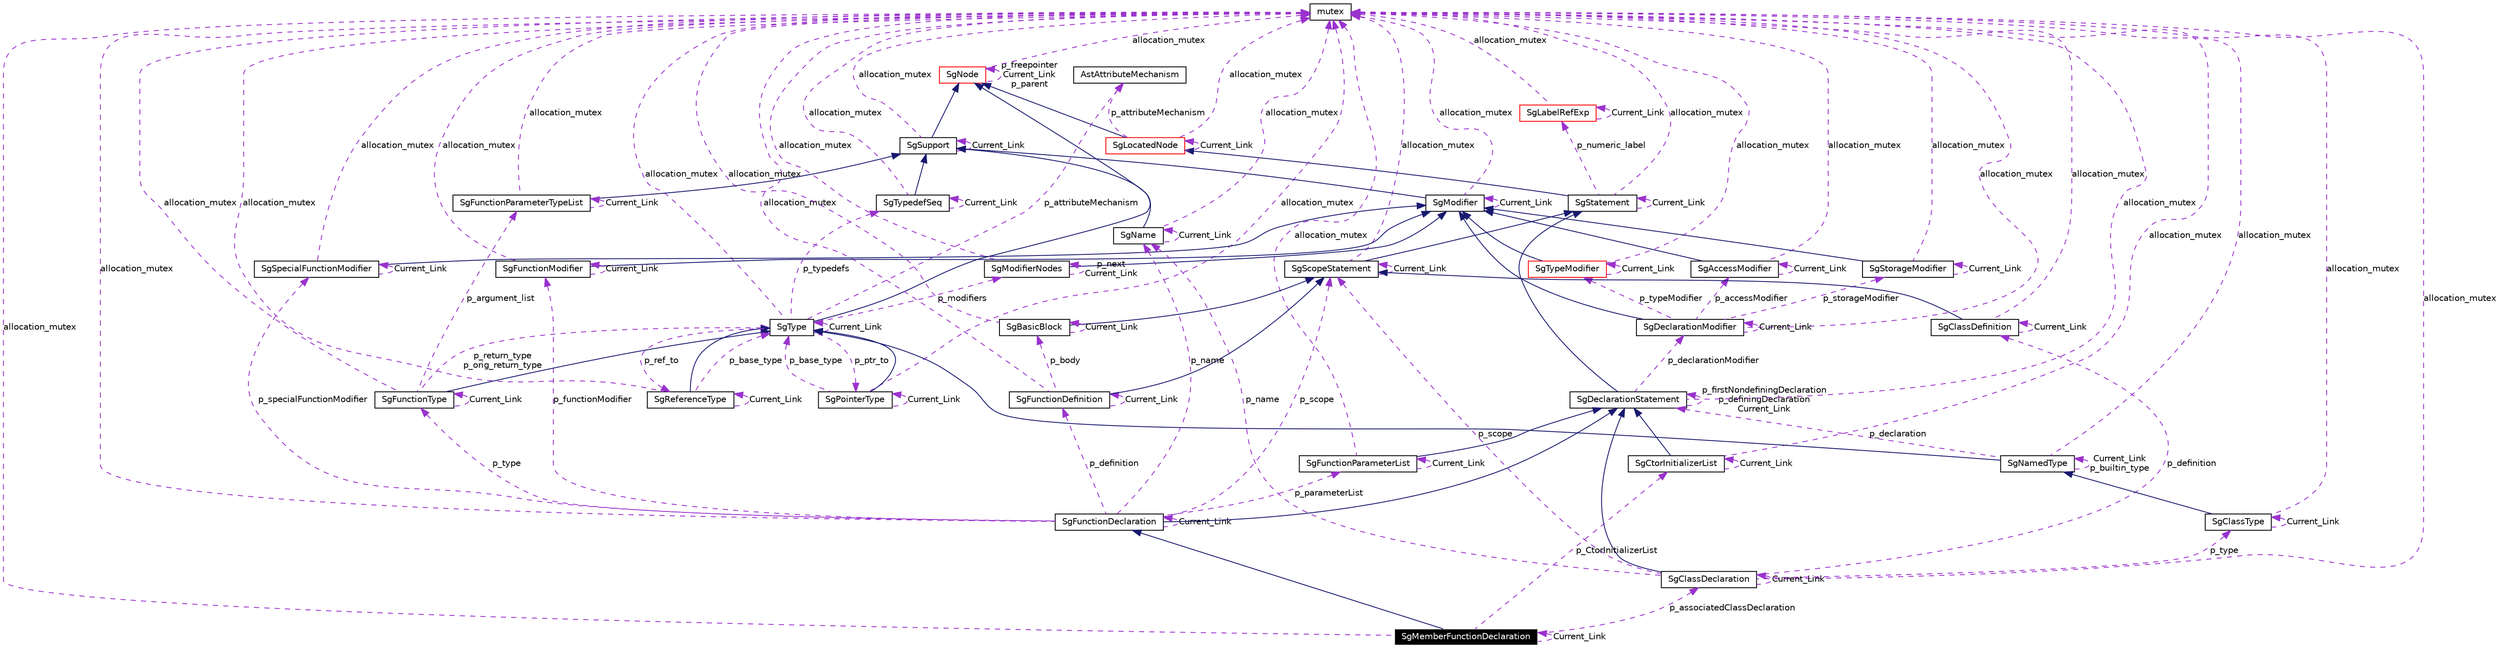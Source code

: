 digraph G
{
  edge [fontname="Helvetica",fontsize=10,labelfontname="Helvetica",labelfontsize=10];
  node [fontname="Helvetica",fontsize=10,shape=record];
  Node1 [label="SgMemberFunctionDeclaration",height=0.2,width=0.4,color="white", fillcolor="black", style="filled" fontcolor="white"];
  Node2 -> Node1 [dir=back,color="midnightblue",fontsize=10,style="solid",fontname="Helvetica"];
  Node2 [label="SgFunctionDeclaration",height=0.2,width=0.4,color="black",URL="$classSgFunctionDeclaration.html"];
  Node3 -> Node2 [dir=back,color="midnightblue",fontsize=10,style="solid",fontname="Helvetica"];
  Node3 [label="SgDeclarationStatement",height=0.2,width=0.4,color="black",URL="$classSgDeclarationStatement.html"];
  Node4 -> Node3 [dir=back,color="midnightblue",fontsize=10,style="solid",fontname="Helvetica"];
  Node4 [label="SgStatement",height=0.2,width=0.4,color="black",URL="$classSgStatement.html"];
  Node5 -> Node4 [dir=back,color="midnightblue",fontsize=10,style="solid",fontname="Helvetica"];
  Node5 [label="SgLocatedNode",height=0.2,width=0.4,color="red",URL="$classSgLocatedNode.html"];
  Node6 -> Node5 [dir=back,color="midnightblue",fontsize=10,style="solid",fontname="Helvetica"];
  Node6 [label="SgNode",height=0.2,width=0.4,color="red",URL="$classSgNode.html"];
  Node6 -> Node6 [dir=back,color="darkorchid3",fontsize=10,style="dashed",label="p_freepointer\nCurrent_Link\np_parent",fontname="Helvetica"];
  Node7 -> Node6 [dir=back,color="darkorchid3",fontsize=10,style="dashed",label="allocation_mutex",fontname="Helvetica"];
  Node7 [label="mutex",height=0.2,width=0.4,color="black",URL="$classmutex.html"];
  Node7 -> Node5 [dir=back,color="darkorchid3",fontsize=10,style="dashed",label="allocation_mutex",fontname="Helvetica"];
  Node8 -> Node5 [dir=back,color="darkorchid3",fontsize=10,style="dashed",label="p_attributeMechanism",fontname="Helvetica"];
  Node8 [label="AstAttributeMechanism",height=0.2,width=0.4,color="black",URL="$classAstAttributeMechanism.html"];
  Node5 -> Node5 [dir=back,color="darkorchid3",fontsize=10,style="dashed",label="Current_Link",fontname="Helvetica"];
  Node9 -> Node4 [dir=back,color="darkorchid3",fontsize=10,style="dashed",label="p_numeric_label",fontname="Helvetica"];
  Node9 [label="SgLabelRefExp",height=0.2,width=0.4,color="red",URL="$classSgLabelRefExp.html"];
  Node9 -> Node9 [dir=back,color="darkorchid3",fontsize=10,style="dashed",label="Current_Link",fontname="Helvetica"];
  Node7 -> Node9 [dir=back,color="darkorchid3",fontsize=10,style="dashed",label="allocation_mutex",fontname="Helvetica"];
  Node4 -> Node4 [dir=back,color="darkorchid3",fontsize=10,style="dashed",label="Current_Link",fontname="Helvetica"];
  Node7 -> Node4 [dir=back,color="darkorchid3",fontsize=10,style="dashed",label="allocation_mutex",fontname="Helvetica"];
  Node10 -> Node3 [dir=back,color="darkorchid3",fontsize=10,style="dashed",label="p_declarationModifier",fontname="Helvetica"];
  Node10 [label="SgDeclarationModifier",height=0.2,width=0.4,color="black",URL="$classSgDeclarationModifier.html"];
  Node11 -> Node10 [dir=back,color="midnightblue",fontsize=10,style="solid",fontname="Helvetica"];
  Node11 [label="SgModifier",height=0.2,width=0.4,color="black",URL="$classSgModifier.html"];
  Node12 -> Node11 [dir=back,color="midnightblue",fontsize=10,style="solid",fontname="Helvetica"];
  Node12 [label="SgSupport",height=0.2,width=0.4,color="black",URL="$classSgSupport.html"];
  Node6 -> Node12 [dir=back,color="midnightblue",fontsize=10,style="solid",fontname="Helvetica"];
  Node7 -> Node12 [dir=back,color="darkorchid3",fontsize=10,style="dashed",label="allocation_mutex",fontname="Helvetica"];
  Node12 -> Node12 [dir=back,color="darkorchid3",fontsize=10,style="dashed",label="Current_Link",fontname="Helvetica"];
  Node7 -> Node11 [dir=back,color="darkorchid3",fontsize=10,style="dashed",label="allocation_mutex",fontname="Helvetica"];
  Node11 -> Node11 [dir=back,color="darkorchid3",fontsize=10,style="dashed",label="Current_Link",fontname="Helvetica"];
  Node13 -> Node10 [dir=back,color="darkorchid3",fontsize=10,style="dashed",label="p_typeModifier",fontname="Helvetica"];
  Node13 [label="SgTypeModifier",height=0.2,width=0.4,color="red",URL="$classSgTypeModifier.html"];
  Node11 -> Node13 [dir=back,color="midnightblue",fontsize=10,style="solid",fontname="Helvetica"];
  Node13 -> Node13 [dir=back,color="darkorchid3",fontsize=10,style="dashed",label="Current_Link",fontname="Helvetica"];
  Node7 -> Node13 [dir=back,color="darkorchid3",fontsize=10,style="dashed",label="allocation_mutex",fontname="Helvetica"];
  Node10 -> Node10 [dir=back,color="darkorchid3",fontsize=10,style="dashed",label="Current_Link",fontname="Helvetica"];
  Node7 -> Node10 [dir=back,color="darkorchid3",fontsize=10,style="dashed",label="allocation_mutex",fontname="Helvetica"];
  Node14 -> Node10 [dir=back,color="darkorchid3",fontsize=10,style="dashed",label="p_storageModifier",fontname="Helvetica"];
  Node14 [label="SgStorageModifier",height=0.2,width=0.4,color="black",URL="$classSgStorageModifier.html"];
  Node11 -> Node14 [dir=back,color="midnightblue",fontsize=10,style="solid",fontname="Helvetica"];
  Node7 -> Node14 [dir=back,color="darkorchid3",fontsize=10,style="dashed",label="allocation_mutex",fontname="Helvetica"];
  Node14 -> Node14 [dir=back,color="darkorchid3",fontsize=10,style="dashed",label="Current_Link",fontname="Helvetica"];
  Node15 -> Node10 [dir=back,color="darkorchid3",fontsize=10,style="dashed",label="p_accessModifier",fontname="Helvetica"];
  Node15 [label="SgAccessModifier",height=0.2,width=0.4,color="black",URL="$classSgAccessModifier.html"];
  Node11 -> Node15 [dir=back,color="midnightblue",fontsize=10,style="solid",fontname="Helvetica"];
  Node7 -> Node15 [dir=back,color="darkorchid3",fontsize=10,style="dashed",label="allocation_mutex",fontname="Helvetica"];
  Node15 -> Node15 [dir=back,color="darkorchid3",fontsize=10,style="dashed",label="Current_Link",fontname="Helvetica"];
  Node7 -> Node3 [dir=back,color="darkorchid3",fontsize=10,style="dashed",label="allocation_mutex",fontname="Helvetica"];
  Node3 -> Node3 [dir=back,color="darkorchid3",fontsize=10,style="dashed",label="p_firstNondefiningDeclaration\np_definingDeclaration\nCurrent_Link",fontname="Helvetica"];
  Node16 -> Node2 [dir=back,color="darkorchid3",fontsize=10,style="dashed",label="p_functionModifier",fontname="Helvetica"];
  Node16 [label="SgFunctionModifier",height=0.2,width=0.4,color="black",URL="$classSgFunctionModifier.html"];
  Node11 -> Node16 [dir=back,color="midnightblue",fontsize=10,style="solid",fontname="Helvetica"];
  Node16 -> Node16 [dir=back,color="darkorchid3",fontsize=10,style="dashed",label="Current_Link",fontname="Helvetica"];
  Node7 -> Node16 [dir=back,color="darkorchid3",fontsize=10,style="dashed",label="allocation_mutex",fontname="Helvetica"];
  Node2 -> Node2 [dir=back,color="darkorchid3",fontsize=10,style="dashed",label="Current_Link",fontname="Helvetica"];
  Node17 -> Node2 [dir=back,color="darkorchid3",fontsize=10,style="dashed",label="p_definition",fontname="Helvetica"];
  Node17 [label="SgFunctionDefinition",height=0.2,width=0.4,color="black",URL="$classSgFunctionDefinition.html"];
  Node18 -> Node17 [dir=back,color="midnightblue",fontsize=10,style="solid",fontname="Helvetica"];
  Node18 [label="SgScopeStatement",height=0.2,width=0.4,color="black",URL="$classSgScopeStatement.html"];
  Node4 -> Node18 [dir=back,color="midnightblue",fontsize=10,style="solid",fontname="Helvetica"];
  Node7 -> Node18 [dir=back,color="darkorchid3",fontsize=10,style="dashed",label="allocation_mutex",fontname="Helvetica"];
  Node18 -> Node18 [dir=back,color="darkorchid3",fontsize=10,style="dashed",label="Current_Link",fontname="Helvetica"];
  Node17 -> Node17 [dir=back,color="darkorchid3",fontsize=10,style="dashed",label="Current_Link",fontname="Helvetica"];
  Node7 -> Node17 [dir=back,color="darkorchid3",fontsize=10,style="dashed",label="allocation_mutex",fontname="Helvetica"];
  Node19 -> Node17 [dir=back,color="darkorchid3",fontsize=10,style="dashed",label="p_body",fontname="Helvetica"];
  Node19 [label="SgBasicBlock",height=0.2,width=0.4,color="black",URL="$classSgBasicBlock.html"];
  Node18 -> Node19 [dir=back,color="midnightblue",fontsize=10,style="solid",fontname="Helvetica"];
  Node7 -> Node19 [dir=back,color="darkorchid3",fontsize=10,style="dashed",label="allocation_mutex",fontname="Helvetica"];
  Node19 -> Node19 [dir=back,color="darkorchid3",fontsize=10,style="dashed",label="Current_Link",fontname="Helvetica"];
  Node7 -> Node2 [dir=back,color="darkorchid3",fontsize=10,style="dashed",label="allocation_mutex",fontname="Helvetica"];
  Node20 -> Node2 [dir=back,color="darkorchid3",fontsize=10,style="dashed",label="p_type",fontname="Helvetica"];
  Node20 [label="SgFunctionType",height=0.2,width=0.4,color="black",URL="$classSgFunctionType.html"];
  Node21 -> Node20 [dir=back,color="midnightblue",fontsize=10,style="solid",fontname="Helvetica"];
  Node21 [label="SgType",height=0.2,width=0.4,color="black",URL="$classSgType.html"];
  Node6 -> Node21 [dir=back,color="midnightblue",fontsize=10,style="solid",fontname="Helvetica"];
  Node22 -> Node21 [dir=back,color="darkorchid3",fontsize=10,style="dashed",label="p_ptr_to",fontname="Helvetica"];
  Node22 [label="SgPointerType",height=0.2,width=0.4,color="black",URL="$classSgPointerType.html"];
  Node21 -> Node22 [dir=back,color="midnightblue",fontsize=10,style="solid",fontname="Helvetica"];
  Node22 -> Node22 [dir=back,color="darkorchid3",fontsize=10,style="dashed",label="Current_Link",fontname="Helvetica"];
  Node7 -> Node22 [dir=back,color="darkorchid3",fontsize=10,style="dashed",label="allocation_mutex",fontname="Helvetica"];
  Node21 -> Node22 [dir=back,color="darkorchid3",fontsize=10,style="dashed",label="p_base_type",fontname="Helvetica"];
  Node23 -> Node21 [dir=back,color="darkorchid3",fontsize=10,style="dashed",label="p_ref_to",fontname="Helvetica"];
  Node23 [label="SgReferenceType",height=0.2,width=0.4,color="black",URL="$classSgReferenceType.html"];
  Node21 -> Node23 [dir=back,color="midnightblue",fontsize=10,style="solid",fontname="Helvetica"];
  Node23 -> Node23 [dir=back,color="darkorchid3",fontsize=10,style="dashed",label="Current_Link",fontname="Helvetica"];
  Node7 -> Node23 [dir=back,color="darkorchid3",fontsize=10,style="dashed",label="allocation_mutex",fontname="Helvetica"];
  Node21 -> Node23 [dir=back,color="darkorchid3",fontsize=10,style="dashed",label="p_base_type",fontname="Helvetica"];
  Node24 -> Node21 [dir=back,color="darkorchid3",fontsize=10,style="dashed",label="p_modifiers",fontname="Helvetica"];
  Node24 [label="SgModifierNodes",height=0.2,width=0.4,color="black",URL="$classSgModifierNodes.html"];
  Node11 -> Node24 [dir=back,color="midnightblue",fontsize=10,style="solid",fontname="Helvetica"];
  Node24 -> Node24 [dir=back,color="darkorchid3",fontsize=10,style="dashed",label="p_next\nCurrent_Link",fontname="Helvetica"];
  Node7 -> Node24 [dir=back,color="darkorchid3",fontsize=10,style="dashed",label="allocation_mutex",fontname="Helvetica"];
  Node7 -> Node21 [dir=back,color="darkorchid3",fontsize=10,style="dashed",label="allocation_mutex",fontname="Helvetica"];
  Node8 -> Node21 [dir=back,color="darkorchid3",fontsize=10,style="dashed",label="p_attributeMechanism",fontname="Helvetica"];
  Node25 -> Node21 [dir=back,color="darkorchid3",fontsize=10,style="dashed",label="p_typedefs",fontname="Helvetica"];
  Node25 [label="SgTypedefSeq",height=0.2,width=0.4,color="black",URL="$classSgTypedefSeq.html"];
  Node12 -> Node25 [dir=back,color="midnightblue",fontsize=10,style="solid",fontname="Helvetica"];
  Node7 -> Node25 [dir=back,color="darkorchid3",fontsize=10,style="dashed",label="allocation_mutex",fontname="Helvetica"];
  Node25 -> Node25 [dir=back,color="darkorchid3",fontsize=10,style="dashed",label="Current_Link",fontname="Helvetica"];
  Node21 -> Node21 [dir=back,color="darkorchid3",fontsize=10,style="dashed",label="Current_Link",fontname="Helvetica"];
  Node7 -> Node20 [dir=back,color="darkorchid3",fontsize=10,style="dashed",label="allocation_mutex",fontname="Helvetica"];
  Node26 -> Node20 [dir=back,color="darkorchid3",fontsize=10,style="dashed",label="p_argument_list",fontname="Helvetica"];
  Node26 [label="SgFunctionParameterTypeList",height=0.2,width=0.4,color="black",URL="$classSgFunctionParameterTypeList.html"];
  Node12 -> Node26 [dir=back,color="midnightblue",fontsize=10,style="solid",fontname="Helvetica"];
  Node7 -> Node26 [dir=back,color="darkorchid3",fontsize=10,style="dashed",label="allocation_mutex",fontname="Helvetica"];
  Node26 -> Node26 [dir=back,color="darkorchid3",fontsize=10,style="dashed",label="Current_Link",fontname="Helvetica"];
  Node20 -> Node20 [dir=back,color="darkorchid3",fontsize=10,style="dashed",label="Current_Link",fontname="Helvetica"];
  Node21 -> Node20 [dir=back,color="darkorchid3",fontsize=10,style="dashed",label="p_return_type\np_orig_return_type",fontname="Helvetica"];
  Node18 -> Node2 [dir=back,color="darkorchid3",fontsize=10,style="dashed",label="p_scope",fontname="Helvetica"];
  Node27 -> Node2 [dir=back,color="darkorchid3",fontsize=10,style="dashed",label="p_parameterList",fontname="Helvetica"];
  Node27 [label="SgFunctionParameterList",height=0.2,width=0.4,color="black",URL="$classSgFunctionParameterList.html"];
  Node3 -> Node27 [dir=back,color="midnightblue",fontsize=10,style="solid",fontname="Helvetica"];
  Node7 -> Node27 [dir=back,color="darkorchid3",fontsize=10,style="dashed",label="allocation_mutex",fontname="Helvetica"];
  Node27 -> Node27 [dir=back,color="darkorchid3",fontsize=10,style="dashed",label="Current_Link",fontname="Helvetica"];
  Node28 -> Node2 [dir=back,color="darkorchid3",fontsize=10,style="dashed",label="p_name",fontname="Helvetica"];
  Node28 [label="SgName",height=0.2,width=0.4,color="black",URL="$classSgName.html"];
  Node12 -> Node28 [dir=back,color="midnightblue",fontsize=10,style="solid",fontname="Helvetica"];
  Node7 -> Node28 [dir=back,color="darkorchid3",fontsize=10,style="dashed",label="allocation_mutex",fontname="Helvetica"];
  Node28 -> Node28 [dir=back,color="darkorchid3",fontsize=10,style="dashed",label="Current_Link",fontname="Helvetica"];
  Node29 -> Node2 [dir=back,color="darkorchid3",fontsize=10,style="dashed",label="p_specialFunctionModifier",fontname="Helvetica"];
  Node29 [label="SgSpecialFunctionModifier",height=0.2,width=0.4,color="black",URL="$classSgSpecialFunctionModifier.html"];
  Node11 -> Node29 [dir=back,color="midnightblue",fontsize=10,style="solid",fontname="Helvetica"];
  Node7 -> Node29 [dir=back,color="darkorchid3",fontsize=10,style="dashed",label="allocation_mutex",fontname="Helvetica"];
  Node29 -> Node29 [dir=back,color="darkorchid3",fontsize=10,style="dashed",label="Current_Link",fontname="Helvetica"];
  Node30 -> Node1 [dir=back,color="darkorchid3",fontsize=10,style="dashed",label="p_associatedClassDeclaration",fontname="Helvetica"];
  Node30 [label="SgClassDeclaration",height=0.2,width=0.4,color="black",URL="$classSgClassDeclaration.html"];
  Node3 -> Node30 [dir=back,color="midnightblue",fontsize=10,style="solid",fontname="Helvetica"];
  Node31 -> Node30 [dir=back,color="darkorchid3",fontsize=10,style="dashed",label="p_definition",fontname="Helvetica"];
  Node31 [label="SgClassDefinition",height=0.2,width=0.4,color="black",URL="$classSgClassDefinition.html"];
  Node18 -> Node31 [dir=back,color="midnightblue",fontsize=10,style="solid",fontname="Helvetica"];
  Node31 -> Node31 [dir=back,color="darkorchid3",fontsize=10,style="dashed",label="Current_Link",fontname="Helvetica"];
  Node7 -> Node31 [dir=back,color="darkorchid3",fontsize=10,style="dashed",label="allocation_mutex",fontname="Helvetica"];
  Node30 -> Node30 [dir=back,color="darkorchid3",fontsize=10,style="dashed",label="Current_Link",fontname="Helvetica"];
  Node32 -> Node30 [dir=back,color="darkorchid3",fontsize=10,style="dashed",label="p_type",fontname="Helvetica"];
  Node32 [label="SgClassType",height=0.2,width=0.4,color="black",URL="$classSgClassType.html"];
  Node33 -> Node32 [dir=back,color="midnightblue",fontsize=10,style="solid",fontname="Helvetica"];
  Node33 [label="SgNamedType",height=0.2,width=0.4,color="black",URL="$classSgNamedType.html"];
  Node21 -> Node33 [dir=back,color="midnightblue",fontsize=10,style="solid",fontname="Helvetica"];
  Node7 -> Node33 [dir=back,color="darkorchid3",fontsize=10,style="dashed",label="allocation_mutex",fontname="Helvetica"];
  Node33 -> Node33 [dir=back,color="darkorchid3",fontsize=10,style="dashed",label="Current_Link\np_builtin_type",fontname="Helvetica"];
  Node3 -> Node33 [dir=back,color="darkorchid3",fontsize=10,style="dashed",label="p_declaration",fontname="Helvetica"];
  Node32 -> Node32 [dir=back,color="darkorchid3",fontsize=10,style="dashed",label="Current_Link",fontname="Helvetica"];
  Node7 -> Node32 [dir=back,color="darkorchid3",fontsize=10,style="dashed",label="allocation_mutex",fontname="Helvetica"];
  Node7 -> Node30 [dir=back,color="darkorchid3",fontsize=10,style="dashed",label="allocation_mutex",fontname="Helvetica"];
  Node18 -> Node30 [dir=back,color="darkorchid3",fontsize=10,style="dashed",label="p_scope",fontname="Helvetica"];
  Node28 -> Node30 [dir=back,color="darkorchid3",fontsize=10,style="dashed",label="p_name",fontname="Helvetica"];
  Node1 -> Node1 [dir=back,color="darkorchid3",fontsize=10,style="dashed",label="Current_Link",fontname="Helvetica"];
  Node7 -> Node1 [dir=back,color="darkorchid3",fontsize=10,style="dashed",label="allocation_mutex",fontname="Helvetica"];
  Node34 -> Node1 [dir=back,color="darkorchid3",fontsize=10,style="dashed",label="p_CtorInitializerList",fontname="Helvetica"];
  Node34 [label="SgCtorInitializerList",height=0.2,width=0.4,color="black",URL="$classSgCtorInitializerList.html"];
  Node3 -> Node34 [dir=back,color="midnightblue",fontsize=10,style="solid",fontname="Helvetica"];
  Node7 -> Node34 [dir=back,color="darkorchid3",fontsize=10,style="dashed",label="allocation_mutex",fontname="Helvetica"];
  Node34 -> Node34 [dir=back,color="darkorchid3",fontsize=10,style="dashed",label="Current_Link",fontname="Helvetica"];
}
